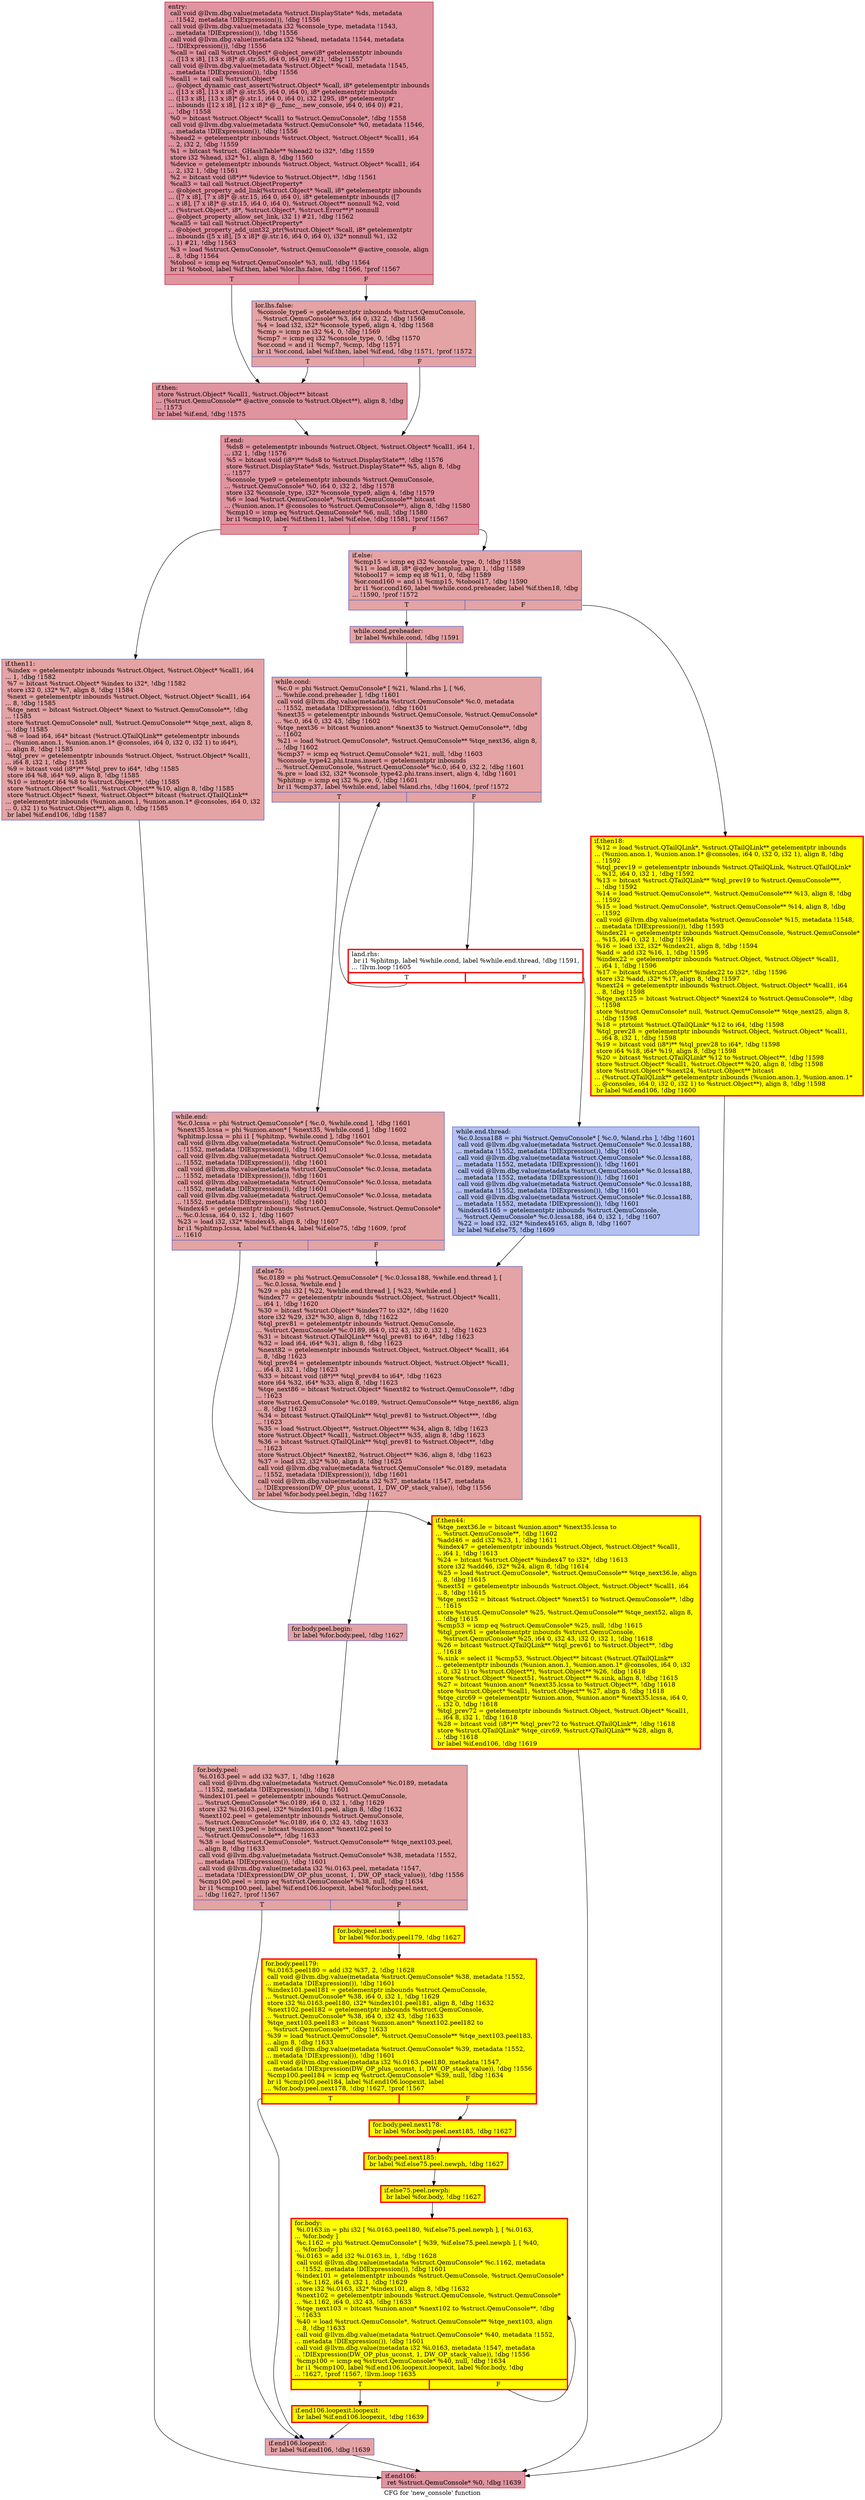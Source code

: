 digraph "CFG for 'new_console' function" {
	label="CFG for 'new_console' function";

	Node0x5641880889b0 [shape=record,color="#b70d28ff", style=filled, fillcolor="#b70d2870",label="{entry:\l  call void @llvm.dbg.value(metadata %struct.DisplayState* %ds, metadata\l... !1542, metadata !DIExpression()), !dbg !1556\l  call void @llvm.dbg.value(metadata i32 %console_type, metadata !1543,\l... metadata !DIExpression()), !dbg !1556\l  call void @llvm.dbg.value(metadata i32 %head, metadata !1544, metadata\l... !DIExpression()), !dbg !1556\l  %call = tail call %struct.Object* @object_new(i8* getelementptr inbounds\l... ([13 x i8], [13 x i8]* @.str.55, i64 0, i64 0)) #21, !dbg !1557\l  call void @llvm.dbg.value(metadata %struct.Object* %call, metadata !1545,\l... metadata !DIExpression()), !dbg !1556\l  %call1 = tail call %struct.Object*\l... @object_dynamic_cast_assert(%struct.Object* %call, i8* getelementptr inbounds\l... ([13 x i8], [13 x i8]* @.str.55, i64 0, i64 0), i8* getelementptr inbounds\l... ([13 x i8], [13 x i8]* @.str.1, i64 0, i64 0), i32 1295, i8* getelementptr\l... inbounds ([12 x i8], [12 x i8]* @__func__.new_console, i64 0, i64 0)) #21,\l... !dbg !1558\l  %0 = bitcast %struct.Object* %call1 to %struct.QemuConsole*, !dbg !1558\l  call void @llvm.dbg.value(metadata %struct.QemuConsole* %0, metadata !1546,\l... metadata !DIExpression()), !dbg !1556\l  %head2 = getelementptr inbounds %struct.Object, %struct.Object* %call1, i64\l... 2, i32 2, !dbg !1559\l  %1 = bitcast %struct._GHashTable** %head2 to i32*, !dbg !1559\l  store i32 %head, i32* %1, align 8, !dbg !1560\l  %device = getelementptr inbounds %struct.Object, %struct.Object* %call1, i64\l... 2, i32 1, !dbg !1561\l  %2 = bitcast void (i8*)** %device to %struct.Object**, !dbg !1561\l  %call3 = tail call %struct.ObjectProperty*\l... @object_property_add_link(%struct.Object* %call, i8* getelementptr inbounds\l... ([7 x i8], [7 x i8]* @.str.15, i64 0, i64 0), i8* getelementptr inbounds ([7\l... x i8], [7 x i8]* @.str.15, i64 0, i64 0), %struct.Object** nonnull %2, void\l... (%struct.Object*, i8*, %struct.Object*, %struct.Error**)* nonnull\l... @object_property_allow_set_link, i32 1) #21, !dbg !1562\l  %call5 = tail call %struct.ObjectProperty*\l... @object_property_add_uint32_ptr(%struct.Object* %call, i8* getelementptr\l... inbounds ([5 x i8], [5 x i8]* @.str.16, i64 0, i64 0), i32* nonnull %1, i32\l... 1) #21, !dbg !1563\l  %3 = load %struct.QemuConsole*, %struct.QemuConsole** @active_console, align\l... 8, !dbg !1564\l  %tobool = icmp eq %struct.QemuConsole* %3, null, !dbg !1564\l  br i1 %tobool, label %if.then, label %lor.lhs.false, !dbg !1566, !prof !1567\l|{<s0>T|<s1>F}}"];
	Node0x5641880889b0:s0 -> Node0x56418808fc90;
	Node0x5641880889b0:s1 -> Node0x56418808fd30;
	Node0x56418808fd30 [shape=record,color="#3d50c3ff", style=filled, fillcolor="#c32e3170",label="{lor.lhs.false:                                    \l  %console_type6 = getelementptr inbounds %struct.QemuConsole,\l... %struct.QemuConsole* %3, i64 0, i32 2, !dbg !1568\l  %4 = load i32, i32* %console_type6, align 4, !dbg !1568\l  %cmp = icmp ne i32 %4, 0, !dbg !1569\l  %cmp7 = icmp eq i32 %console_type, 0, !dbg !1570\l  %or.cond = and i1 %cmp7, %cmp, !dbg !1571\l  br i1 %or.cond, label %if.then, label %if.end, !dbg !1571, !prof !1572\l|{<s0>T|<s1>F}}"];
	Node0x56418808fd30:s0 -> Node0x56418808fc90;
	Node0x56418808fd30:s1 -> Node0x56418808fce0;
	Node0x56418808fc90 [shape=record,color="#b70d28ff", style=filled, fillcolor="#b70d2870",label="{if.then:                                          \l  store %struct.Object* %call1, %struct.Object** bitcast\l... (%struct.QemuConsole** @active_console to %struct.Object**), align 8, !dbg\l... !1573\l  br label %if.end, !dbg !1575\l}"];
	Node0x56418808fc90 -> Node0x56418808fce0;
	Node0x56418808fce0 [shape=record,color="#b70d28ff", style=filled, fillcolor="#b70d2870",label="{if.end:                                           \l  %ds8 = getelementptr inbounds %struct.Object, %struct.Object* %call1, i64 1,\l... i32 1, !dbg !1576\l  %5 = bitcast void (i8*)** %ds8 to %struct.DisplayState**, !dbg !1576\l  store %struct.DisplayState* %ds, %struct.DisplayState** %5, align 8, !dbg\l... !1577\l  %console_type9 = getelementptr inbounds %struct.QemuConsole,\l... %struct.QemuConsole* %0, i64 0, i32 2, !dbg !1578\l  store i32 %console_type, i32* %console_type9, align 4, !dbg !1579\l  %6 = load %struct.QemuConsole*, %struct.QemuConsole** bitcast\l... (%union.anon.1* @consoles to %struct.QemuConsole**), align 8, !dbg !1580\l  %cmp10 = icmp eq %struct.QemuConsole* %6, null, !dbg !1580\l  br i1 %cmp10, label %if.then11, label %if.else, !dbg !1581, !prof !1567\l|{<s0>T|<s1>F}}"];
	Node0x56418808fce0:s0 -> Node0x564188090d50;
	Node0x56418808fce0:s1 -> Node0x564188090e30;
	Node0x564188090d50 [shape=record,color="#3d50c3ff", style=filled, fillcolor="#c32e3170",label="{if.then11:                                        \l  %index = getelementptr inbounds %struct.Object, %struct.Object* %call1, i64\l... 1, !dbg !1582\l  %7 = bitcast %struct.Object* %index to i32*, !dbg !1582\l  store i32 0, i32* %7, align 8, !dbg !1584\l  %next = getelementptr inbounds %struct.Object, %struct.Object* %call1, i64\l... 8, !dbg !1585\l  %tqe_next = bitcast %struct.Object* %next to %struct.QemuConsole**, !dbg\l... !1585\l  store %struct.QemuConsole* null, %struct.QemuConsole** %tqe_next, align 8,\l... !dbg !1585\l  %8 = load i64, i64* bitcast (%struct.QTailQLink** getelementptr inbounds\l... (%union.anon.1, %union.anon.1* @consoles, i64 0, i32 0, i32 1) to i64*),\l... align 8, !dbg !1585\l  %tql_prev = getelementptr inbounds %struct.Object, %struct.Object* %call1,\l... i64 8, i32 1, !dbg !1585\l  %9 = bitcast void (i8*)** %tql_prev to i64*, !dbg !1585\l  store i64 %8, i64* %9, align 8, !dbg !1585\l  %10 = inttoptr i64 %8 to %struct.Object**, !dbg !1585\l  store %struct.Object* %call1, %struct.Object** %10, align 8, !dbg !1585\l  store %struct.Object* %next, %struct.Object** bitcast (%struct.QTailQLink**\l... getelementptr inbounds (%union.anon.1, %union.anon.1* @consoles, i64 0, i32\l... 0, i32 1) to %struct.Object**), align 8, !dbg !1585\l  br label %if.end106, !dbg !1587\l}"];
	Node0x564188090d50 -> Node0x564188090dc0;
	Node0x564188090e30 [shape=record,color="#3d50c3ff", style=filled, fillcolor="#c32e3170",label="{if.else:                                          \l  %cmp15 = icmp eq i32 %console_type, 0, !dbg !1588\l  %11 = load i8, i8* @qdev_hotplug, align 1, !dbg !1589\l  %tobool17 = icmp eq i8 %11, 0, !dbg !1589\l  %or.cond160 = and i1 %cmp15, %tobool17, !dbg !1590\l  br i1 %or.cond160, label %while.cond.preheader, label %if.then18, !dbg\l... !1590, !prof !1572\l|{<s0>T|<s1>F}}"];
	Node0x564188090e30:s0 -> Node0x564188232010;
	Node0x564188090e30:s1 -> Node0x5641880925e0;
	Node0x564188232010 [shape=record,color="#3d50c3ff", style=filled, fillcolor="#c32e3170",label="{while.cond.preheader:                             \l  br label %while.cond, !dbg !1591\l}"];
	Node0x564188232010 -> Node0x5641880954f0;
	Node0x5641880925e0 [shape=record,penwidth=3.0, style="filled", color="red", fillcolor="yellow",label="{if.then18:                                        \l  %12 = load %struct.QTailQLink*, %struct.QTailQLink** getelementptr inbounds\l... (%union.anon.1, %union.anon.1* @consoles, i64 0, i32 0, i32 1), align 8, !dbg\l... !1592\l  %tql_prev19 = getelementptr inbounds %struct.QTailQLink, %struct.QTailQLink*\l... %12, i64 0, i32 1, !dbg !1592\l  %13 = bitcast %struct.QTailQLink** %tql_prev19 to %struct.QemuConsole***,\l... !dbg !1592\l  %14 = load %struct.QemuConsole**, %struct.QemuConsole*** %13, align 8, !dbg\l... !1592\l  %15 = load %struct.QemuConsole*, %struct.QemuConsole** %14, align 8, !dbg\l... !1592\l  call void @llvm.dbg.value(metadata %struct.QemuConsole* %15, metadata !1548,\l... metadata !DIExpression()), !dbg !1593\l  %index21 = getelementptr inbounds %struct.QemuConsole, %struct.QemuConsole*\l... %15, i64 0, i32 1, !dbg !1594\l  %16 = load i32, i32* %index21, align 8, !dbg !1594\l  %add = add i32 %16, 1, !dbg !1595\l  %index22 = getelementptr inbounds %struct.Object, %struct.Object* %call1,\l... i64 1, !dbg !1596\l  %17 = bitcast %struct.Object* %index22 to i32*, !dbg !1596\l  store i32 %add, i32* %17, align 8, !dbg !1597\l  %next24 = getelementptr inbounds %struct.Object, %struct.Object* %call1, i64\l... 8, !dbg !1598\l  %tqe_next25 = bitcast %struct.Object* %next24 to %struct.QemuConsole**, !dbg\l... !1598\l  store %struct.QemuConsole* null, %struct.QemuConsole** %tqe_next25, align 8,\l... !dbg !1598\l  %18 = ptrtoint %struct.QTailQLink* %12 to i64, !dbg !1598\l  %tql_prev28 = getelementptr inbounds %struct.Object, %struct.Object* %call1,\l... i64 8, i32 1, !dbg !1598\l  %19 = bitcast void (i8*)** %tql_prev28 to i64*, !dbg !1598\l  store i64 %18, i64* %19, align 8, !dbg !1598\l  %20 = bitcast %struct.QTailQLink* %12 to %struct.Object**, !dbg !1598\l  store %struct.Object* %call1, %struct.Object** %20, align 8, !dbg !1598\l  store %struct.Object* %next24, %struct.Object** bitcast\l... (%struct.QTailQLink** getelementptr inbounds (%union.anon.1, %union.anon.1*\l... @consoles, i64 0, i32 0, i32 1) to %struct.Object**), align 8, !dbg !1598\l  br label %if.end106, !dbg !1600\l}"];
	Node0x5641880925e0 -> Node0x564188090dc0;
	Node0x5641880954f0 [shape=record,color="#3d50c3ff", style=filled, fillcolor="#c32e3170",label="{while.cond:                                       \l  %c.0 = phi %struct.QemuConsole* [ %21, %land.rhs ], [ %6,\l... %while.cond.preheader ], !dbg !1601\l  call void @llvm.dbg.value(metadata %struct.QemuConsole* %c.0, metadata\l... !1552, metadata !DIExpression()), !dbg !1601\l  %next35 = getelementptr inbounds %struct.QemuConsole, %struct.QemuConsole*\l... %c.0, i64 0, i32 43, !dbg !1602\l  %tqe_next36 = bitcast %union.anon* %next35 to %struct.QemuConsole**, !dbg\l... !1602\l  %21 = load %struct.QemuConsole*, %struct.QemuConsole** %tqe_next36, align 8,\l... !dbg !1602\l  %cmp37 = icmp eq %struct.QemuConsole* %21, null, !dbg !1603\l  %console_type42.phi.trans.insert = getelementptr inbounds\l... %struct.QemuConsole, %struct.QemuConsole* %c.0, i64 0, i32 2, !dbg !1601\l  %.pre = load i32, i32* %console_type42.phi.trans.insert, align 4, !dbg !1601\l  %phitmp = icmp eq i32 %.pre, 0, !dbg !1601\l  br i1 %cmp37, label %while.end, label %land.rhs, !dbg !1604, !prof !1572\l|{<s0>T|<s1>F}}"];
	Node0x5641880954f0:s0 -> Node0x564188095680;
	Node0x5641880954f0:s1 -> Node0x5641880957b0;
	Node0x5641880957b0 [shape=record,penwidth=3.0, color="red",label="{land.rhs:                                         \l  br i1 %phitmp, label %while.cond, label %while.end.thread, !dbg !1591,\l... !llvm.loop !1605\l|{<s0>T|<s1>F}}"];
	Node0x5641880957b0:s0 -> Node0x5641880954f0;
	Node0x5641880957b0:s1 -> Node0x5641880d51c0;
	Node0x5641880d51c0 [shape=record,color="#3d50c3ff", style=filled, fillcolor="#5572df70",label="{while.end.thread:                                 \l  %c.0.lcssa188 = phi %struct.QemuConsole* [ %c.0, %land.rhs ], !dbg !1601\l  call void @llvm.dbg.value(metadata %struct.QemuConsole* %c.0.lcssa188,\l... metadata !1552, metadata !DIExpression()), !dbg !1601\l  call void @llvm.dbg.value(metadata %struct.QemuConsole* %c.0.lcssa188,\l... metadata !1552, metadata !DIExpression()), !dbg !1601\l  call void @llvm.dbg.value(metadata %struct.QemuConsole* %c.0.lcssa188,\l... metadata !1552, metadata !DIExpression()), !dbg !1601\l  call void @llvm.dbg.value(metadata %struct.QemuConsole* %c.0.lcssa188,\l... metadata !1552, metadata !DIExpression()), !dbg !1601\l  call void @llvm.dbg.value(metadata %struct.QemuConsole* %c.0.lcssa188,\l... metadata !1552, metadata !DIExpression()), !dbg !1601\l  %index45165 = getelementptr inbounds %struct.QemuConsole,\l... %struct.QemuConsole* %c.0.lcssa188, i64 0, i32 1, !dbg !1607\l  %22 = load i32, i32* %index45165, align 8, !dbg !1607\l  br label %if.else75, !dbg !1609\l}"];
	Node0x5641880d51c0 -> Node0x564188096950;
	Node0x564188095680 [shape=record,color="#3d50c3ff", style=filled, fillcolor="#c32e3170",label="{while.end:                                        \l  %c.0.lcssa = phi %struct.QemuConsole* [ %c.0, %while.cond ], !dbg !1601\l  %next35.lcssa = phi %union.anon* [ %next35, %while.cond ], !dbg !1602\l  %phitmp.lcssa = phi i1 [ %phitmp, %while.cond ], !dbg !1601\l  call void @llvm.dbg.value(metadata %struct.QemuConsole* %c.0.lcssa, metadata\l... !1552, metadata !DIExpression()), !dbg !1601\l  call void @llvm.dbg.value(metadata %struct.QemuConsole* %c.0.lcssa, metadata\l... !1552, metadata !DIExpression()), !dbg !1601\l  call void @llvm.dbg.value(metadata %struct.QemuConsole* %c.0.lcssa, metadata\l... !1552, metadata !DIExpression()), !dbg !1601\l  call void @llvm.dbg.value(metadata %struct.QemuConsole* %c.0.lcssa, metadata\l... !1552, metadata !DIExpression()), !dbg !1601\l  call void @llvm.dbg.value(metadata %struct.QemuConsole* %c.0.lcssa, metadata\l... !1552, metadata !DIExpression()), !dbg !1601\l  %index45 = getelementptr inbounds %struct.QemuConsole, %struct.QemuConsole*\l... %c.0.lcssa, i64 0, i32 1, !dbg !1607\l  %23 = load i32, i32* %index45, align 8, !dbg !1607\l  br i1 %phitmp.lcssa, label %if.then44, label %if.else75, !dbg !1609, !prof\l... !1610\l|{<s0>T|<s1>F}}"];
	Node0x564188095680:s0 -> Node0x5641880968b0;
	Node0x564188095680:s1 -> Node0x564188096950;
	Node0x5641880968b0 [shape=record,penwidth=3.0, style="filled", color="red", fillcolor="yellow",label="{if.then44:                                        \l  %tqe_next36.le = bitcast %union.anon* %next35.lcssa to\l... %struct.QemuConsole**, !dbg !1602\l  %add46 = add i32 %23, 1, !dbg !1611\l  %index47 = getelementptr inbounds %struct.Object, %struct.Object* %call1,\l... i64 1, !dbg !1613\l  %24 = bitcast %struct.Object* %index47 to i32*, !dbg !1613\l  store i32 %add46, i32* %24, align 8, !dbg !1614\l  %25 = load %struct.QemuConsole*, %struct.QemuConsole** %tqe_next36.le, align\l... 8, !dbg !1615\l  %next51 = getelementptr inbounds %struct.Object, %struct.Object* %call1, i64\l... 8, !dbg !1615\l  %tqe_next52 = bitcast %struct.Object* %next51 to %struct.QemuConsole**, !dbg\l... !1615\l  store %struct.QemuConsole* %25, %struct.QemuConsole** %tqe_next52, align 8,\l... !dbg !1615\l  %cmp53 = icmp eq %struct.QemuConsole* %25, null, !dbg !1615\l  %tql_prev61 = getelementptr inbounds %struct.QemuConsole,\l... %struct.QemuConsole* %25, i64 0, i32 43, i32 0, i32 1, !dbg !1618\l  %26 = bitcast %struct.QTailQLink** %tql_prev61 to %struct.Object**, !dbg\l... !1618\l  %.sink = select i1 %cmp53, %struct.Object** bitcast (%struct.QTailQLink**\l... getelementptr inbounds (%union.anon.1, %union.anon.1* @consoles, i64 0, i32\l... 0, i32 1) to %struct.Object**), %struct.Object** %26, !dbg !1618\l  store %struct.Object* %next51, %struct.Object** %.sink, align 8, !dbg !1615\l  %27 = bitcast %union.anon* %next35.lcssa to %struct.Object**, !dbg !1618\l  store %struct.Object* %call1, %struct.Object** %27, align 8, !dbg !1618\l  %tqe_circ69 = getelementptr %union.anon, %union.anon* %next35.lcssa, i64 0,\l... i32 0, !dbg !1618\l  %tql_prev72 = getelementptr inbounds %struct.Object, %struct.Object* %call1,\l... i64 8, i32 1, !dbg !1618\l  %28 = bitcast void (i8*)** %tql_prev72 to %struct.QTailQLink**, !dbg !1618\l  store %struct.QTailQLink* %tqe_circ69, %struct.QTailQLink** %28, align 8,\l... !dbg !1618\l  br label %if.end106, !dbg !1619\l}"];
	Node0x5641880968b0 -> Node0x564188090dc0;
	Node0x564188096950 [shape=record,color="#3d50c3ff", style=filled, fillcolor="#c32e3170",label="{if.else75:                                        \l  %c.0189 = phi %struct.QemuConsole* [ %c.0.lcssa188, %while.end.thread ], [\l... %c.0.lcssa, %while.end ]\l  %29 = phi i32 [ %22, %while.end.thread ], [ %23, %while.end ]\l  %index77 = getelementptr inbounds %struct.Object, %struct.Object* %call1,\l... i64 1, !dbg !1620\l  %30 = bitcast %struct.Object* %index77 to i32*, !dbg !1620\l  store i32 %29, i32* %30, align 8, !dbg !1622\l  %tql_prev81 = getelementptr inbounds %struct.QemuConsole,\l... %struct.QemuConsole* %c.0189, i64 0, i32 43, i32 0, i32 1, !dbg !1623\l  %31 = bitcast %struct.QTailQLink** %tql_prev81 to i64*, !dbg !1623\l  %32 = load i64, i64* %31, align 8, !dbg !1623\l  %next82 = getelementptr inbounds %struct.Object, %struct.Object* %call1, i64\l... 8, !dbg !1623\l  %tql_prev84 = getelementptr inbounds %struct.Object, %struct.Object* %call1,\l... i64 8, i32 1, !dbg !1623\l  %33 = bitcast void (i8*)** %tql_prev84 to i64*, !dbg !1623\l  store i64 %32, i64* %33, align 8, !dbg !1623\l  %tqe_next86 = bitcast %struct.Object* %next82 to %struct.QemuConsole**, !dbg\l... !1623\l  store %struct.QemuConsole* %c.0189, %struct.QemuConsole** %tqe_next86, align\l... 8, !dbg !1623\l  %34 = bitcast %struct.QTailQLink** %tql_prev81 to %struct.Object***, !dbg\l... !1623\l  %35 = load %struct.Object**, %struct.Object*** %34, align 8, !dbg !1623\l  store %struct.Object* %call1, %struct.Object** %35, align 8, !dbg !1623\l  %36 = bitcast %struct.QTailQLink** %tql_prev81 to %struct.Object**, !dbg\l... !1623\l  store %struct.Object* %next82, %struct.Object** %36, align 8, !dbg !1623\l  %37 = load i32, i32* %30, align 8, !dbg !1625\l  call void @llvm.dbg.value(metadata %struct.QemuConsole* %c.0189, metadata\l... !1552, metadata !DIExpression()), !dbg !1601\l  call void @llvm.dbg.value(metadata i32 %37, metadata !1547, metadata\l... !DIExpression(DW_OP_plus_uconst, 1, DW_OP_stack_value)), !dbg !1556\l  br label %for.body.peel.begin, !dbg !1627\l}"];
	Node0x564188096950 -> Node0x5641882761b0;
	Node0x5641882761b0 [shape=record,color="#3d50c3ff", style=filled, fillcolor="#c32e3170",label="{for.body.peel.begin:                              \l  br label %for.body.peel, !dbg !1627\l}"];
	Node0x5641882761b0 -> Node0x56418829c230;
	Node0x56418829c230 [shape=record,color="#3d50c3ff", style=filled, fillcolor="#c32e3170",label="{for.body.peel:                                    \l  %i.0163.peel = add i32 %37, 1, !dbg !1628\l  call void @llvm.dbg.value(metadata %struct.QemuConsole* %c.0189, metadata\l... !1552, metadata !DIExpression()), !dbg !1601\l  %index101.peel = getelementptr inbounds %struct.QemuConsole,\l... %struct.QemuConsole* %c.0189, i64 0, i32 1, !dbg !1629\l  store i32 %i.0163.peel, i32* %index101.peel, align 8, !dbg !1632\l  %next102.peel = getelementptr inbounds %struct.QemuConsole,\l... %struct.QemuConsole* %c.0189, i64 0, i32 43, !dbg !1633\l  %tqe_next103.peel = bitcast %union.anon* %next102.peel to\l... %struct.QemuConsole**, !dbg !1633\l  %38 = load %struct.QemuConsole*, %struct.QemuConsole** %tqe_next103.peel,\l... align 8, !dbg !1633\l  call void @llvm.dbg.value(metadata %struct.QemuConsole* %38, metadata !1552,\l... metadata !DIExpression()), !dbg !1601\l  call void @llvm.dbg.value(metadata i32 %i.0163.peel, metadata !1547,\l... metadata !DIExpression(DW_OP_plus_uconst, 1, DW_OP_stack_value)), !dbg !1556\l  %cmp100.peel = icmp eq %struct.QemuConsole* %38, null, !dbg !1634\l  br i1 %cmp100.peel, label %if.end106.loopexit, label %for.body.peel.next,\l... !dbg !1627, !prof !1567\l|{<s0>T|<s1>F}}"];
	Node0x56418829c230:s0 -> Node0x564188235190;
	Node0x56418829c230:s1 -> Node0x564188256340;
	Node0x564188256340 [shape=record,penwidth=3.0, style="filled", color="red", fillcolor="yellow",label="{for.body.peel.next:                               \l  br label %for.body.peel179, !dbg !1627\l}"];
	Node0x564188256340 -> Node0x56418824f100;
	Node0x56418824f100 [shape=record,penwidth=3.0, style="filled", color="red", fillcolor="yellow",label="{for.body.peel179:                                 \l  %i.0163.peel180 = add i32 %37, 2, !dbg !1628\l  call void @llvm.dbg.value(metadata %struct.QemuConsole* %38, metadata !1552,\l... metadata !DIExpression()), !dbg !1601\l  %index101.peel181 = getelementptr inbounds %struct.QemuConsole,\l... %struct.QemuConsole* %38, i64 0, i32 1, !dbg !1629\l  store i32 %i.0163.peel180, i32* %index101.peel181, align 8, !dbg !1632\l  %next102.peel182 = getelementptr inbounds %struct.QemuConsole,\l... %struct.QemuConsole* %38, i64 0, i32 43, !dbg !1633\l  %tqe_next103.peel183 = bitcast %union.anon* %next102.peel182 to\l... %struct.QemuConsole**, !dbg !1633\l  %39 = load %struct.QemuConsole*, %struct.QemuConsole** %tqe_next103.peel183,\l... align 8, !dbg !1633\l  call void @llvm.dbg.value(metadata %struct.QemuConsole* %39, metadata !1552,\l... metadata !DIExpression()), !dbg !1601\l  call void @llvm.dbg.value(metadata i32 %i.0163.peel180, metadata !1547,\l... metadata !DIExpression(DW_OP_plus_uconst, 1, DW_OP_stack_value)), !dbg !1556\l  %cmp100.peel184 = icmp eq %struct.QemuConsole* %39, null, !dbg !1634\l  br i1 %cmp100.peel184, label %if.end106.loopexit, label\l... %for.body.peel.next178, !dbg !1627, !prof !1567\l|{<s0>T|<s1>F}}"];
	Node0x56418824f100:s0 -> Node0x564188235190;
	Node0x56418824f100:s1 -> Node0x56418824f150;
	Node0x56418824f150 [shape=record,penwidth=3.0, style="filled", color="red", fillcolor="yellow",label="{for.body.peel.next178:                            \l  br label %for.body.peel.next185, !dbg !1627\l}"];
	Node0x56418824f150 -> Node0x56418822f910;
	Node0x56418822f910 [shape=record,penwidth=3.0, style="filled", color="red", fillcolor="yellow",label="{for.body.peel.next185:                            \l  br label %if.else75.peel.newph, !dbg !1627\l}"];
	Node0x56418822f910 -> Node0x56418822a0b0;
	Node0x56418822a0b0 [shape=record,penwidth=3.0, style="filled", color="red", fillcolor="yellow",label="{if.else75.peel.newph:                             \l  br label %for.body, !dbg !1627\l}"];
	Node0x56418822a0b0 -> Node0x56418809bd10;
	Node0x56418809bd10 [shape=record,penwidth=3.0, style="filled", color="red", fillcolor="yellow",label="{for.body:                                         \l  %i.0163.in = phi i32 [ %i.0163.peel180, %if.else75.peel.newph ], [ %i.0163,\l... %for.body ]\l  %c.1162 = phi %struct.QemuConsole* [ %39, %if.else75.peel.newph ], [ %40,\l... %for.body ]\l  %i.0163 = add i32 %i.0163.in, 1, !dbg !1628\l  call void @llvm.dbg.value(metadata %struct.QemuConsole* %c.1162, metadata\l... !1552, metadata !DIExpression()), !dbg !1601\l  %index101 = getelementptr inbounds %struct.QemuConsole, %struct.QemuConsole*\l... %c.1162, i64 0, i32 1, !dbg !1629\l  store i32 %i.0163, i32* %index101, align 8, !dbg !1632\l  %next102 = getelementptr inbounds %struct.QemuConsole, %struct.QemuConsole*\l... %c.1162, i64 0, i32 43, !dbg !1633\l  %tqe_next103 = bitcast %union.anon* %next102 to %struct.QemuConsole**, !dbg\l... !1633\l  %40 = load %struct.QemuConsole*, %struct.QemuConsole** %tqe_next103, align\l... 8, !dbg !1633\l  call void @llvm.dbg.value(metadata %struct.QemuConsole* %40, metadata !1552,\l... metadata !DIExpression()), !dbg !1601\l  call void @llvm.dbg.value(metadata i32 %i.0163, metadata !1547, metadata\l... !DIExpression(DW_OP_plus_uconst, 1, DW_OP_stack_value)), !dbg !1556\l  %cmp100 = icmp eq %struct.QemuConsole* %40, null, !dbg !1634\l  br i1 %cmp100, label %if.end106.loopexit.loopexit, label %for.body, !dbg\l... !1627, !prof !1567, !llvm.loop !1635\l|{<s0>T|<s1>F}}"];
	Node0x56418809bd10:s0 -> Node0x564188257890;
	Node0x56418809bd10:s1 -> Node0x56418809bd10;
	Node0x564188257890 [shape=record,penwidth=3.0, style="filled", color="red", fillcolor="yellow",label="{if.end106.loopexit.loopexit:                      \l  br label %if.end106.loopexit, !dbg !1639\l}"];
	Node0x564188257890 -> Node0x564188235190;
	Node0x564188235190 [shape=record,color="#3d50c3ff", style=filled, fillcolor="#c32e3170",label="{if.end106.loopexit:                               \l  br label %if.end106, !dbg !1639\l}"];
	Node0x564188235190 -> Node0x564188090dc0;
	Node0x564188090dc0 [shape=record,color="#b70d28ff", style=filled, fillcolor="#b70d2870",label="{if.end106:                                        \l  ret %struct.QemuConsole* %0, !dbg !1639\l}"];
}
